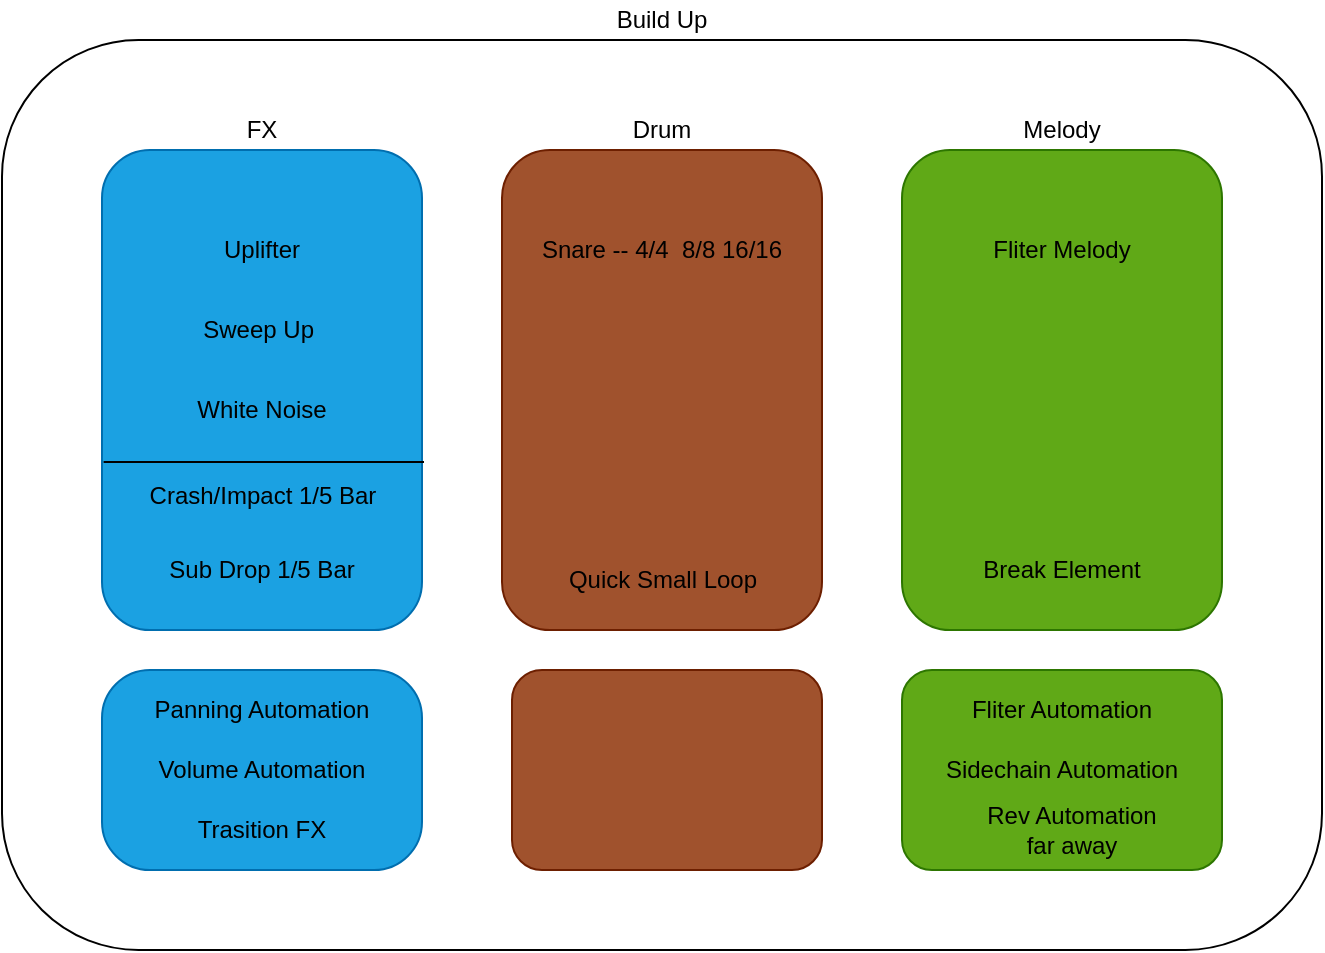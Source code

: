 <mxfile version="13.6.9" type="github"><diagram id="prtHgNgQTEPvFCAcTncT" name="Page-1"><mxGraphModel dx="731" dy="459" grid="1" gridSize="10" guides="1" tooltips="1" connect="1" arrows="1" fold="1" page="1" pageScale="1" pageWidth="827" pageHeight="1169" math="0" shadow="0"><root><mxCell id="0"/><mxCell id="1" parent="0"/><mxCell id="m0RZPSVap7t2fpv9oxeb-20" value="" style="rounded=1;whiteSpace=wrap;html=1;" parent="1" vertex="1"><mxGeometry x="70" y="305" width="660" height="455" as="geometry"/></mxCell><mxCell id="m0RZPSVap7t2fpv9oxeb-1" value="" style="rounded=1;whiteSpace=wrap;html=1;fillColor=#1ba1e2;strokeColor=#006EAF;fontColor=#ffffff;" parent="1" vertex="1"><mxGeometry x="120" y="360" width="160" height="240" as="geometry"/></mxCell><mxCell id="m0RZPSVap7t2fpv9oxeb-5" value="Uplifter" style="text;html=1;strokeColor=none;fillColor=none;align=center;verticalAlign=middle;whiteSpace=wrap;rounded=0;" parent="1" vertex="1"><mxGeometry x="155" y="400" width="90" height="20" as="geometry"/></mxCell><mxCell id="m0RZPSVap7t2fpv9oxeb-6" value="Sweep Up&amp;nbsp;" style="text;html=1;strokeColor=none;fillColor=none;align=center;verticalAlign=middle;whiteSpace=wrap;rounded=0;" parent="1" vertex="1"><mxGeometry x="120" y="440" width="160" height="20" as="geometry"/></mxCell><mxCell id="m0RZPSVap7t2fpv9oxeb-7" value="White Noise" style="text;html=1;strokeColor=none;fillColor=none;align=center;verticalAlign=middle;whiteSpace=wrap;rounded=0;" parent="1" vertex="1"><mxGeometry x="150" y="480" width="100" height="20" as="geometry"/></mxCell><mxCell id="m0RZPSVap7t2fpv9oxeb-8" value="FX" style="text;html=1;strokeColor=none;fillColor=none;align=center;verticalAlign=middle;whiteSpace=wrap;rounded=0;" parent="1" vertex="1"><mxGeometry x="180" y="340" width="40" height="20" as="geometry"/></mxCell><mxCell id="m0RZPSVap7t2fpv9oxeb-9" value="" style="rounded=1;whiteSpace=wrap;html=1;strokeColor=#6D1F00;fontColor=#ffffff;fillColor=#a0522d;" parent="1" vertex="1"><mxGeometry x="320" y="360" width="160" height="240" as="geometry"/></mxCell><mxCell id="m0RZPSVap7t2fpv9oxeb-11" value="Snare -- 4/4&amp;nbsp; 8/8 16/16" style="text;html=1;strokeColor=none;fillColor=none;align=center;verticalAlign=middle;whiteSpace=wrap;rounded=0;" parent="1" vertex="1"><mxGeometry x="305" y="400" width="190" height="20" as="geometry"/></mxCell><mxCell id="m0RZPSVap7t2fpv9oxeb-12" value="Quick Small Loop" style="text;html=1;strokeColor=none;fillColor=none;align=center;verticalAlign=middle;whiteSpace=wrap;rounded=0;" parent="1" vertex="1"><mxGeometry x="337.5" y="565" width="125" height="20" as="geometry"/></mxCell><mxCell id="m0RZPSVap7t2fpv9oxeb-13" value="Drum" style="text;html=1;strokeColor=none;fillColor=none;align=center;verticalAlign=middle;whiteSpace=wrap;rounded=0;" parent="1" vertex="1"><mxGeometry x="380" y="340" width="40" height="20" as="geometry"/></mxCell><mxCell id="m0RZPSVap7t2fpv9oxeb-14" value="" style="rounded=1;whiteSpace=wrap;html=1;fillColor=#60a917;strokeColor=#2D7600;fontColor=#ffffff;" parent="1" vertex="1"><mxGeometry x="520" y="360" width="160" height="240" as="geometry"/></mxCell><mxCell id="m0RZPSVap7t2fpv9oxeb-15" value="Fliter Melody" style="text;html=1;strokeColor=none;fillColor=none;align=center;verticalAlign=middle;whiteSpace=wrap;rounded=0;" parent="1" vertex="1"><mxGeometry x="550" y="400" width="100" height="20" as="geometry"/></mxCell><mxCell id="m0RZPSVap7t2fpv9oxeb-18" value="Melody" style="text;html=1;strokeColor=none;fillColor=none;align=center;verticalAlign=middle;whiteSpace=wrap;rounded=0;" parent="1" vertex="1"><mxGeometry x="580" y="340" width="40" height="20" as="geometry"/></mxCell><mxCell id="m0RZPSVap7t2fpv9oxeb-21" value="Build Up" style="text;html=1;strokeColor=none;fillColor=none;align=center;verticalAlign=middle;whiteSpace=wrap;rounded=0;" parent="1" vertex="1"><mxGeometry x="365" y="285" width="70" height="20" as="geometry"/></mxCell><mxCell id="_SBC7PhoCTFk9qtBru0z-1" value="Crash/Impact 1/5 Bar" style="text;html=1;strokeColor=none;fillColor=none;align=center;verticalAlign=middle;whiteSpace=wrap;rounded=0;" parent="1" vertex="1"><mxGeometry x="127.5" y="522.5" width="145" height="20" as="geometry"/></mxCell><mxCell id="_SBC7PhoCTFk9qtBru0z-2" value="Break Element" style="text;html=1;strokeColor=none;fillColor=none;align=center;verticalAlign=middle;whiteSpace=wrap;rounded=0;" parent="1" vertex="1"><mxGeometry x="555" y="560" width="90" height="20" as="geometry"/></mxCell><mxCell id="_SBC7PhoCTFk9qtBru0z-3" value="" style="rounded=1;whiteSpace=wrap;html=1;fillColor=#1ba1e2;arcSize=24;strokeColor=#006EAF;fontColor=#ffffff;" parent="1" vertex="1"><mxGeometry x="120" y="620" width="160" height="100" as="geometry"/></mxCell><mxCell id="_SBC7PhoCTFk9qtBru0z-4" value="Panning Automation" style="text;html=1;strokeColor=none;fillColor=none;align=center;verticalAlign=middle;whiteSpace=wrap;rounded=0;" parent="1" vertex="1"><mxGeometry x="130" y="630" width="140" height="20" as="geometry"/></mxCell><mxCell id="_SBC7PhoCTFk9qtBru0z-5" value="Trasition FX" style="text;html=1;strokeColor=none;fillColor=none;align=center;verticalAlign=middle;whiteSpace=wrap;rounded=0;" parent="1" vertex="1"><mxGeometry x="160" y="690" width="80" height="20" as="geometry"/></mxCell><mxCell id="_SBC7PhoCTFk9qtBru0z-6" value="Volume Automation" style="text;html=1;strokeColor=none;fillColor=none;align=center;verticalAlign=middle;whiteSpace=wrap;rounded=0;" parent="1" vertex="1"><mxGeometry x="130" y="660" width="140" height="20" as="geometry"/></mxCell><mxCell id="_SBC7PhoCTFk9qtBru0z-8" value="" style="rounded=1;whiteSpace=wrap;html=1;fillColor=#a0522d;strokeColor=#6D1F00;fontColor=#ffffff;" parent="1" vertex="1"><mxGeometry x="325" y="620" width="155" height="100" as="geometry"/></mxCell><mxCell id="_SBC7PhoCTFk9qtBru0z-12" value="" style="rounded=1;whiteSpace=wrap;html=1;fillColor=#60a917;strokeColor=#2D7600;fontColor=#ffffff;" parent="1" vertex="1"><mxGeometry x="520" y="620" width="160" height="100" as="geometry"/></mxCell><mxCell id="_SBC7PhoCTFk9qtBru0z-13" value="Fliter Automation" style="text;html=1;strokeColor=none;fillColor=none;align=center;verticalAlign=middle;whiteSpace=wrap;rounded=0;" parent="1" vertex="1"><mxGeometry x="535" y="630" width="130" height="20" as="geometry"/></mxCell><mxCell id="_SBC7PhoCTFk9qtBru0z-15" value="Sidechain Automation" style="text;html=1;strokeColor=none;fillColor=none;align=center;verticalAlign=middle;whiteSpace=wrap;rounded=0;" parent="1" vertex="1"><mxGeometry x="530" y="660" width="140" height="20" as="geometry"/></mxCell><mxCell id="JIbGigGeMl1hhgeZxe_j-1" value="Sub Drop 1/5 Bar" style="text;html=1;strokeColor=none;fillColor=none;align=center;verticalAlign=middle;whiteSpace=wrap;rounded=0;" parent="1" vertex="1"><mxGeometry x="145" y="560" width="110" height="20" as="geometry"/></mxCell><mxCell id="JIbGigGeMl1hhgeZxe_j-2" value="" style="endArrow=none;html=1;strokeWidth=1;exitX=0.005;exitY=0.65;exitDx=0;exitDy=0;exitPerimeter=0;fontSize=8;" parent="1" source="m0RZPSVap7t2fpv9oxeb-1" edge="1"><mxGeometry width="50" height="50" relative="1" as="geometry"><mxPoint x="10" y="480" as="sourcePoint"/><mxPoint x="281" y="516" as="targetPoint"/></mxGeometry></mxCell><mxCell id="248u2VCDc0J5txJ5bWVm-1" value="Rev Automation&lt;br&gt;far away" style="text;html=1;strokeColor=none;fillColor=none;align=center;verticalAlign=middle;whiteSpace=wrap;rounded=0;" vertex="1" parent="1"><mxGeometry x="535" y="690" width="140" height="20" as="geometry"/></mxCell></root></mxGraphModel></diagram></mxfile>